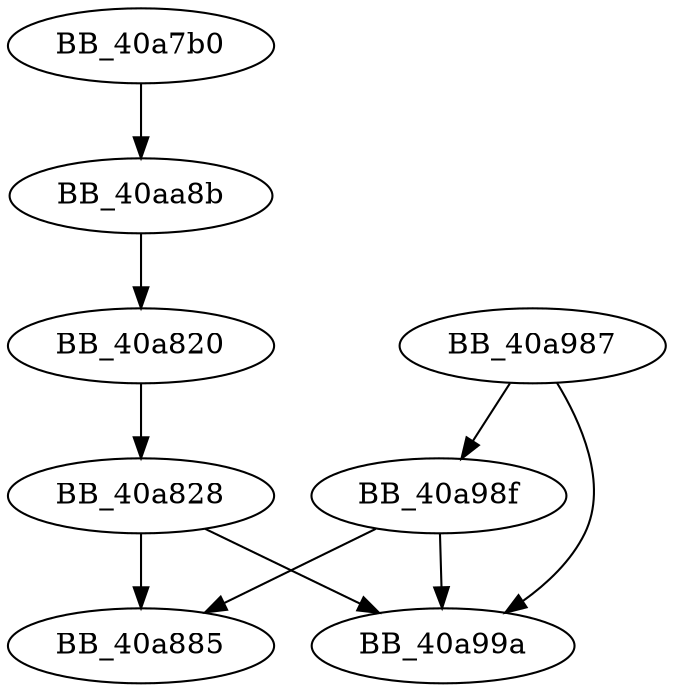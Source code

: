 DiGraph sub_40A7B0{
BB_40a7b0->BB_40aa8b
BB_40a820->BB_40a828
BB_40a828->BB_40a885
BB_40a828->BB_40a99a
BB_40a987->BB_40a98f
BB_40a987->BB_40a99a
BB_40a98f->BB_40a885
BB_40a98f->BB_40a99a
BB_40aa8b->BB_40a820
}
